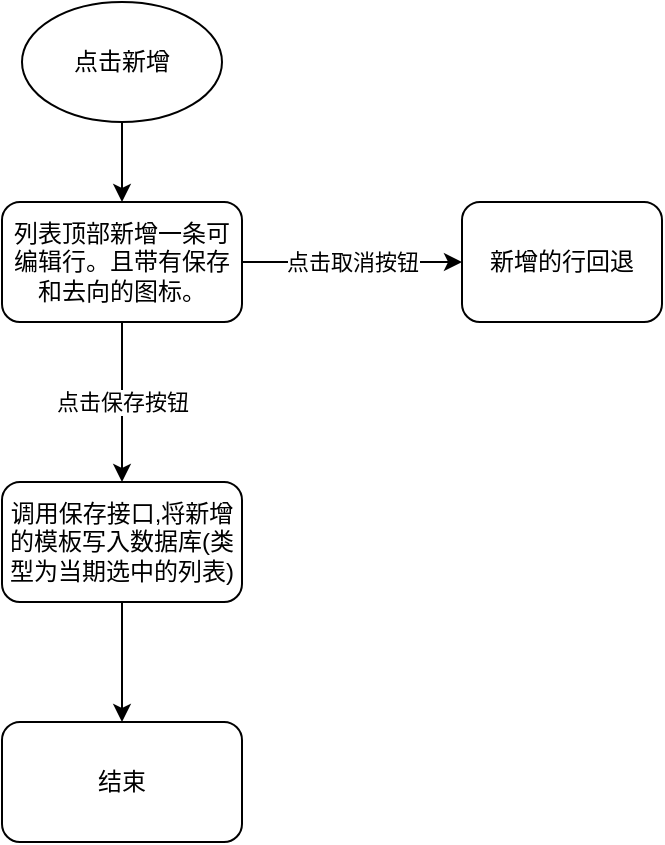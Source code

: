 <mxfile version="20.3.0" type="github"><diagram id="fBk0biaGSoaOxSyVcRO2" name="第 1 页"><mxGraphModel dx="1417" dy="631" grid="1" gridSize="10" guides="1" tooltips="1" connect="1" arrows="1" fold="1" page="1" pageScale="1" pageWidth="827" pageHeight="1169" math="0" shadow="0"><root><mxCell id="0"/><mxCell id="1" parent="0"/><mxCell id="48zhnuQPRnlOtQ9BePEn-5" value="" style="edgeStyle=orthogonalEdgeStyle;rounded=0;orthogonalLoop=1;jettySize=auto;html=1;" edge="1" parent="1" source="48zhnuQPRnlOtQ9BePEn-2" target="48zhnuQPRnlOtQ9BePEn-3"><mxGeometry relative="1" as="geometry"/></mxCell><mxCell id="48zhnuQPRnlOtQ9BePEn-2" value="点击新增" style="ellipse;whiteSpace=wrap;html=1;" vertex="1" parent="1"><mxGeometry x="270" y="40" width="100" height="60" as="geometry"/></mxCell><mxCell id="48zhnuQPRnlOtQ9BePEn-15" value="点击取消按钮" style="edgeStyle=orthogonalEdgeStyle;rounded=0;orthogonalLoop=1;jettySize=auto;html=1;" edge="1" parent="1" source="48zhnuQPRnlOtQ9BePEn-3" target="48zhnuQPRnlOtQ9BePEn-8"><mxGeometry relative="1" as="geometry"/></mxCell><mxCell id="48zhnuQPRnlOtQ9BePEn-3" value="列表顶部新增一条可编辑行。且带有保存和去向的图标。" style="rounded=1;whiteSpace=wrap;html=1;" vertex="1" parent="1"><mxGeometry x="260" y="140" width="120" height="60" as="geometry"/></mxCell><mxCell id="48zhnuQPRnlOtQ9BePEn-10" value="点击保存按钮" style="edgeStyle=orthogonalEdgeStyle;rounded=0;orthogonalLoop=1;jettySize=auto;html=1;fontStyle=0;exitX=0.5;exitY=1;exitDx=0;exitDy=0;" edge="1" parent="1" source="48zhnuQPRnlOtQ9BePEn-3" target="48zhnuQPRnlOtQ9BePEn-9"><mxGeometry relative="1" as="geometry"><mxPoint x="320" y="330" as="sourcePoint"/></mxGeometry></mxCell><mxCell id="48zhnuQPRnlOtQ9BePEn-8" value="新增的行回退" style="rounded=1;whiteSpace=wrap;html=1;" vertex="1" parent="1"><mxGeometry x="490" y="140" width="100" height="60" as="geometry"/></mxCell><mxCell id="48zhnuQPRnlOtQ9BePEn-17" value="" style="edgeStyle=orthogonalEdgeStyle;rounded=0;orthogonalLoop=1;jettySize=auto;html=1;" edge="1" parent="1" source="48zhnuQPRnlOtQ9BePEn-9" target="48zhnuQPRnlOtQ9BePEn-16"><mxGeometry relative="1" as="geometry"/></mxCell><mxCell id="48zhnuQPRnlOtQ9BePEn-9" value="调用保存接口,将新增的模板写入数据库(类型为当期选中的列表)" style="rounded=1;whiteSpace=wrap;html=1;" vertex="1" parent="1"><mxGeometry x="260" y="280" width="120" height="60" as="geometry"/></mxCell><mxCell id="48zhnuQPRnlOtQ9BePEn-16" value="结束" style="rounded=1;whiteSpace=wrap;html=1;" vertex="1" parent="1"><mxGeometry x="260" y="400" width="120" height="60" as="geometry"/></mxCell></root></mxGraphModel></diagram></mxfile>